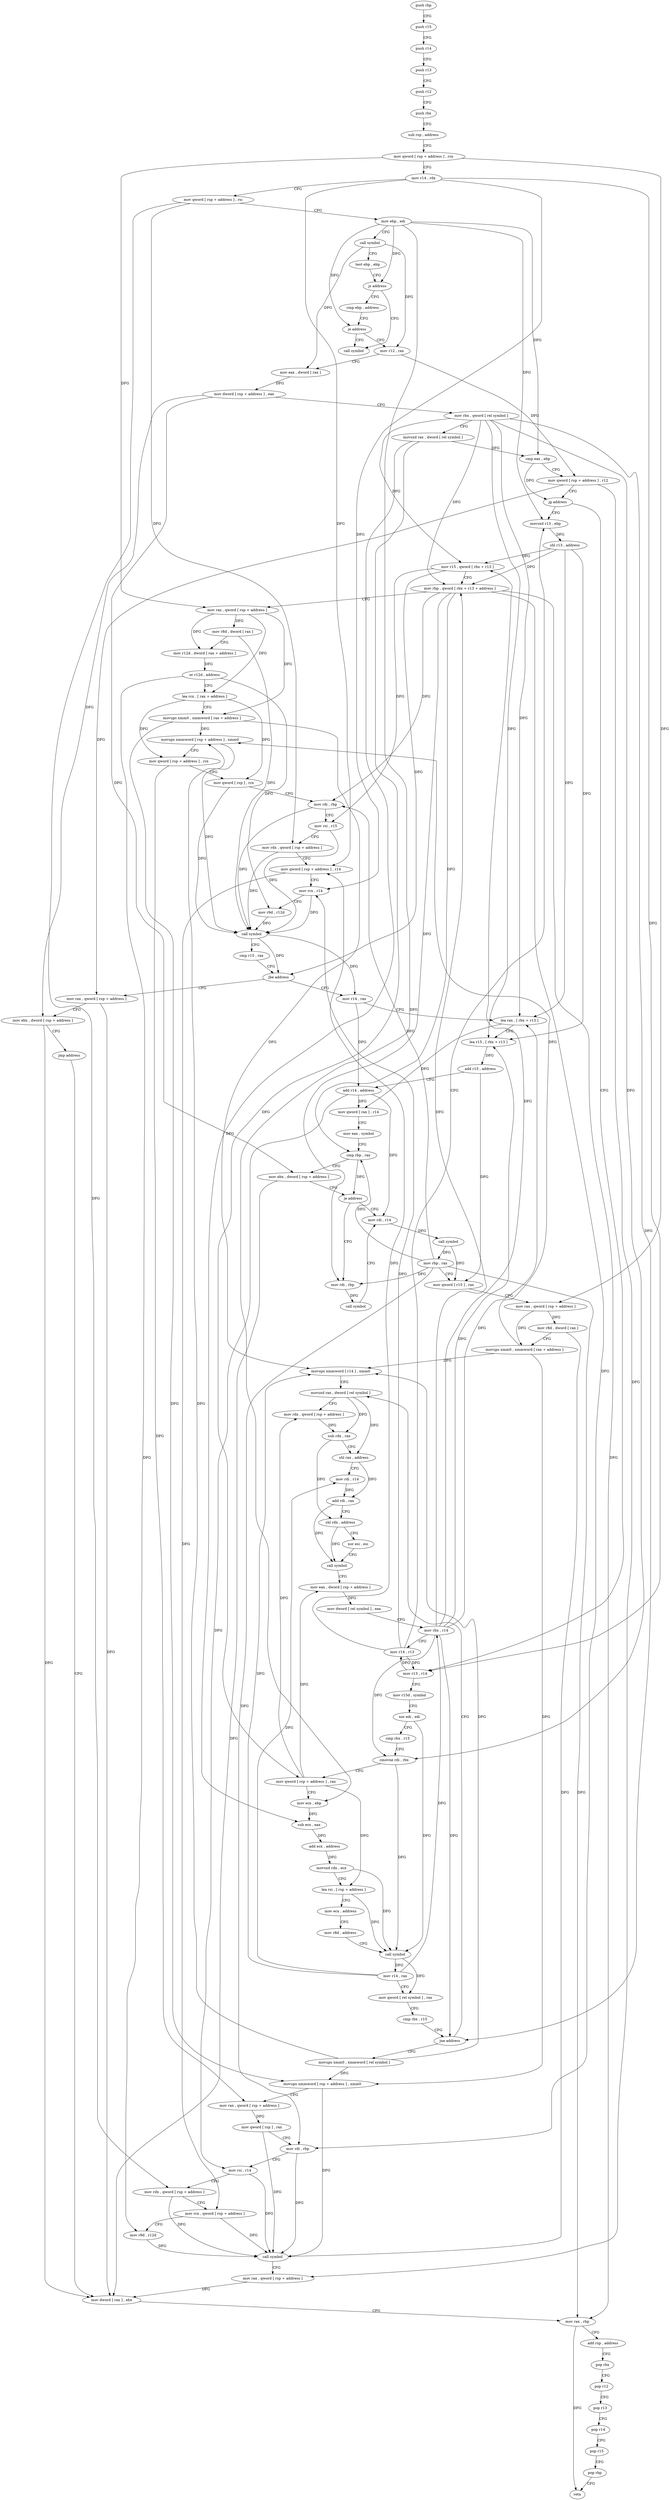 digraph "func" {
"4210432" [label = "push rbp" ]
"4210433" [label = "push r15" ]
"4210435" [label = "push r14" ]
"4210437" [label = "push r13" ]
"4210439" [label = "push r12" ]
"4210441" [label = "push rbx" ]
"4210442" [label = "sub rsp , address" ]
"4210446" [label = "mov qword [ rsp + address ] , rcx" ]
"4210451" [label = "mov r14 , rdx" ]
"4210454" [label = "mov qword [ rsp + address ] , rsi" ]
"4210459" [label = "mov ebp , edi" ]
"4210461" [label = "call symbol" ]
"4210466" [label = "test ebp , ebp" ]
"4210468" [label = "js address" ]
"4210884" [label = "call symbol" ]
"4210474" [label = "cmp ebp , address" ]
"4210480" [label = "je address" ]
"4210486" [label = "mov r12 , rax" ]
"4210489" [label = "mov eax , dword [ rax ]" ]
"4210491" [label = "mov dword [ rsp + address ] , eax" ]
"4210495" [label = "mov rbx , qword [ rel symbol ]" ]
"4210502" [label = "movsxd rax , dword [ rel symbol ]" ]
"4210509" [label = "cmp eax , ebp" ]
"4210511" [label = "mov qword [ rsp + address ] , r12" ]
"4210516" [label = "jg address" ]
"4210654" [label = "movsxd r13 , ebp" ]
"4210522" [label = "mov r13 , r14" ]
"4210657" [label = "shl r13 , address" ]
"4210661" [label = "mov r15 , qword [ rbx + r13 ]" ]
"4210665" [label = "mov rbp , qword [ rbx + r13 + address ]" ]
"4210670" [label = "mov rax , qword [ rsp + address ]" ]
"4210675" [label = "mov r8d , dword [ rax ]" ]
"4210678" [label = "mov r12d , dword [ rax + address ]" ]
"4210682" [label = "or r12d , address" ]
"4210686" [label = "lea rcx , [ rax + address ]" ]
"4210690" [label = "movups xmm0 , xmmword [ rax + address ]" ]
"4210694" [label = "movups xmmword [ rsp + address ] , xmm0" ]
"4210699" [label = "mov qword [ rsp + address ] , rcx" ]
"4210704" [label = "mov qword [ rsp ] , rcx" ]
"4210708" [label = "mov rdi , rbp" ]
"4210711" [label = "mov rsi , r15" ]
"4210714" [label = "mov rdx , qword [ rsp + address ]" ]
"4210719" [label = "mov qword [ rsp + address ] , r14" ]
"4210724" [label = "mov rcx , r14" ]
"4210727" [label = "mov r9d , r12d" ]
"4210730" [label = "call symbol" ]
"4210735" [label = "cmp r15 , rax" ]
"4210738" [label = "jbe address" ]
"4210751" [label = "mov r14 , rax" ]
"4210740" [label = "mov rax , qword [ rsp + address ]" ]
"4210525" [label = "mov r15d , symbol" ]
"4210531" [label = "xor edi , edi" ]
"4210533" [label = "cmp rbx , r15" ]
"4210536" [label = "cmovne rdi , rbx" ]
"4210540" [label = "mov qword [ rsp + address ] , rax" ]
"4210545" [label = "mov ecx , ebp" ]
"4210547" [label = "sub ecx , eax" ]
"4210549" [label = "add ecx , address" ]
"4210552" [label = "movsxd rdx , ecx" ]
"4210555" [label = "lea rsi , [ rsp + address ]" ]
"4210560" [label = "mov ecx , address" ]
"4210565" [label = "mov r8d , address" ]
"4210571" [label = "call symbol" ]
"4210576" [label = "mov r14 , rax" ]
"4210579" [label = "mov qword [ rel symbol ] , rax" ]
"4210586" [label = "cmp rbx , r15" ]
"4210589" [label = "jne address" ]
"4210602" [label = "movsxd rax , dword [ rel symbol ]" ]
"4210591" [label = "movups xmm0 , xmmword [ rel symbol ]" ]
"4210754" [label = "lea rax , [ rbx + r13 ]" ]
"4210758" [label = "lea r15 , [ rbx + r13 ]" ]
"4210762" [label = "add r15 , address" ]
"4210766" [label = "add r14 , address" ]
"4210770" [label = "mov qword [ rax ] , r14" ]
"4210773" [label = "mov eax , symbol" ]
"4210778" [label = "cmp rbp , rax" ]
"4210781" [label = "mov ebx , dword [ rsp + address ]" ]
"4210785" [label = "je address" ]
"4210795" [label = "mov rdi , r14" ]
"4210787" [label = "mov rdi , rbp" ]
"4210745" [label = "mov ebx , dword [ rsp + address ]" ]
"4210749" [label = "jmp address" ]
"4210864" [label = "mov dword [ rax ] , ebx" ]
"4210609" [label = "mov rdx , qword [ rsp + address ]" ]
"4210614" [label = "sub rdx , rax" ]
"4210617" [label = "shl rax , address" ]
"4210621" [label = "mov rdi , r14" ]
"4210624" [label = "add rdi , rax" ]
"4210627" [label = "shl rdx , address" ]
"4210631" [label = "xor esi , esi" ]
"4210633" [label = "call symbol" ]
"4210638" [label = "mov eax , dword [ rsp + address ]" ]
"4210642" [label = "mov dword [ rel symbol ] , eax" ]
"4210648" [label = "mov rbx , r14" ]
"4210651" [label = "mov r14 , r13" ]
"4210598" [label = "movups xmmword [ r14 ] , xmm0" ]
"4210798" [label = "call symbol" ]
"4210803" [label = "mov rbp , rax" ]
"4210806" [label = "mov qword [ r15 ] , rax" ]
"4210809" [label = "mov rax , qword [ rsp + address ]" ]
"4210814" [label = "mov r8d , dword [ rax ]" ]
"4210817" [label = "movups xmm0 , xmmword [ rax + address ]" ]
"4210821" [label = "movups xmmword [ rsp + address ] , xmm0" ]
"4210826" [label = "mov rax , qword [ rsp + address ]" ]
"4210831" [label = "mov qword [ rsp ] , rax" ]
"4210835" [label = "mov rdi , rbp" ]
"4210838" [label = "mov rsi , r14" ]
"4210841" [label = "mov rdx , qword [ rsp + address ]" ]
"4210846" [label = "mov rcx , qword [ rsp + address ]" ]
"4210851" [label = "mov r9d , r12d" ]
"4210854" [label = "call symbol" ]
"4210859" [label = "mov rax , qword [ rsp + address ]" ]
"4210790" [label = "call symbol" ]
"4210866" [label = "mov rax , rbp" ]
"4210869" [label = "add rsp , address" ]
"4210873" [label = "pop rbx" ]
"4210874" [label = "pop r12" ]
"4210876" [label = "pop r13" ]
"4210878" [label = "pop r14" ]
"4210880" [label = "pop r15" ]
"4210882" [label = "pop rbp" ]
"4210883" [label = "retn" ]
"4210432" -> "4210433" [ label = "CFG" ]
"4210433" -> "4210435" [ label = "CFG" ]
"4210435" -> "4210437" [ label = "CFG" ]
"4210437" -> "4210439" [ label = "CFG" ]
"4210439" -> "4210441" [ label = "CFG" ]
"4210441" -> "4210442" [ label = "CFG" ]
"4210442" -> "4210446" [ label = "CFG" ]
"4210446" -> "4210451" [ label = "CFG" ]
"4210446" -> "4210670" [ label = "DFG" ]
"4210446" -> "4210809" [ label = "DFG" ]
"4210451" -> "4210454" [ label = "CFG" ]
"4210451" -> "4210719" [ label = "DFG" ]
"4210451" -> "4210724" [ label = "DFG" ]
"4210451" -> "4210522" [ label = "DFG" ]
"4210454" -> "4210459" [ label = "CFG" ]
"4210454" -> "4210714" [ label = "DFG" ]
"4210454" -> "4210841" [ label = "DFG" ]
"4210459" -> "4210461" [ label = "CFG" ]
"4210459" -> "4210468" [ label = "DFG" ]
"4210459" -> "4210480" [ label = "DFG" ]
"4210459" -> "4210509" [ label = "DFG" ]
"4210459" -> "4210654" [ label = "DFG" ]
"4210459" -> "4210545" [ label = "DFG" ]
"4210461" -> "4210466" [ label = "CFG" ]
"4210461" -> "4210486" [ label = "DFG" ]
"4210461" -> "4210489" [ label = "DFG" ]
"4210466" -> "4210468" [ label = "CFG" ]
"4210468" -> "4210884" [ label = "CFG" ]
"4210468" -> "4210474" [ label = "CFG" ]
"4210474" -> "4210480" [ label = "CFG" ]
"4210480" -> "4210884" [ label = "CFG" ]
"4210480" -> "4210486" [ label = "CFG" ]
"4210486" -> "4210489" [ label = "CFG" ]
"4210486" -> "4210511" [ label = "DFG" ]
"4210489" -> "4210491" [ label = "DFG" ]
"4210491" -> "4210495" [ label = "CFG" ]
"4210491" -> "4210781" [ label = "DFG" ]
"4210491" -> "4210745" [ label = "DFG" ]
"4210495" -> "4210502" [ label = "CFG" ]
"4210495" -> "4210661" [ label = "DFG" ]
"4210495" -> "4210665" [ label = "DFG" ]
"4210495" -> "4210536" [ label = "DFG" ]
"4210495" -> "4210754" [ label = "DFG" ]
"4210495" -> "4210758" [ label = "DFG" ]
"4210495" -> "4210589" [ label = "DFG" ]
"4210502" -> "4210509" [ label = "DFG" ]
"4210502" -> "4210540" [ label = "DFG" ]
"4210502" -> "4210547" [ label = "DFG" ]
"4210509" -> "4210511" [ label = "CFG" ]
"4210509" -> "4210516" [ label = "DFG" ]
"4210511" -> "4210516" [ label = "CFG" ]
"4210511" -> "4210740" [ label = "DFG" ]
"4210511" -> "4210859" [ label = "DFG" ]
"4210516" -> "4210654" [ label = "CFG" ]
"4210516" -> "4210522" [ label = "CFG" ]
"4210654" -> "4210657" [ label = "DFG" ]
"4210522" -> "4210525" [ label = "CFG" ]
"4210522" -> "4210651" [ label = "DFG" ]
"4210657" -> "4210661" [ label = "DFG" ]
"4210657" -> "4210665" [ label = "DFG" ]
"4210657" -> "4210754" [ label = "DFG" ]
"4210657" -> "4210758" [ label = "DFG" ]
"4210661" -> "4210665" [ label = "CFG" ]
"4210661" -> "4210711" [ label = "DFG" ]
"4210661" -> "4210738" [ label = "DFG" ]
"4210665" -> "4210670" [ label = "CFG" ]
"4210665" -> "4210708" [ label = "DFG" ]
"4210665" -> "4210778" [ label = "DFG" ]
"4210665" -> "4210835" [ label = "DFG" ]
"4210665" -> "4210787" [ label = "DFG" ]
"4210665" -> "4210866" [ label = "DFG" ]
"4210670" -> "4210675" [ label = "DFG" ]
"4210670" -> "4210678" [ label = "DFG" ]
"4210670" -> "4210686" [ label = "DFG" ]
"4210670" -> "4210690" [ label = "DFG" ]
"4210675" -> "4210678" [ label = "CFG" ]
"4210675" -> "4210730" [ label = "DFG" ]
"4210678" -> "4210682" [ label = "DFG" ]
"4210682" -> "4210686" [ label = "CFG" ]
"4210682" -> "4210727" [ label = "DFG" ]
"4210682" -> "4210851" [ label = "DFG" ]
"4210686" -> "4210690" [ label = "CFG" ]
"4210686" -> "4210699" [ label = "DFG" ]
"4210686" -> "4210704" [ label = "DFG" ]
"4210690" -> "4210694" [ label = "DFG" ]
"4210690" -> "4210821" [ label = "DFG" ]
"4210690" -> "4210598" [ label = "DFG" ]
"4210694" -> "4210699" [ label = "CFG" ]
"4210694" -> "4210730" [ label = "DFG" ]
"4210699" -> "4210704" [ label = "CFG" ]
"4210699" -> "4210826" [ label = "DFG" ]
"4210704" -> "4210708" [ label = "CFG" ]
"4210704" -> "4210730" [ label = "DFG" ]
"4210708" -> "4210711" [ label = "CFG" ]
"4210708" -> "4210730" [ label = "DFG" ]
"4210711" -> "4210714" [ label = "CFG" ]
"4210711" -> "4210730" [ label = "DFG" ]
"4210714" -> "4210719" [ label = "CFG" ]
"4210714" -> "4210730" [ label = "DFG" ]
"4210719" -> "4210724" [ label = "CFG" ]
"4210719" -> "4210846" [ label = "DFG" ]
"4210724" -> "4210727" [ label = "CFG" ]
"4210724" -> "4210730" [ label = "DFG" ]
"4210727" -> "4210730" [ label = "DFG" ]
"4210730" -> "4210735" [ label = "CFG" ]
"4210730" -> "4210738" [ label = "DFG" ]
"4210730" -> "4210751" [ label = "DFG" ]
"4210735" -> "4210738" [ label = "CFG" ]
"4210738" -> "4210751" [ label = "CFG" ]
"4210738" -> "4210740" [ label = "CFG" ]
"4210751" -> "4210754" [ label = "CFG" ]
"4210751" -> "4210766" [ label = "DFG" ]
"4210740" -> "4210745" [ label = "CFG" ]
"4210740" -> "4210864" [ label = "DFG" ]
"4210525" -> "4210531" [ label = "CFG" ]
"4210531" -> "4210533" [ label = "CFG" ]
"4210531" -> "4210571" [ label = "DFG" ]
"4210533" -> "4210536" [ label = "CFG" ]
"4210536" -> "4210540" [ label = "CFG" ]
"4210536" -> "4210571" [ label = "DFG" ]
"4210540" -> "4210545" [ label = "CFG" ]
"4210540" -> "4210609" [ label = "DFG" ]
"4210540" -> "4210638" [ label = "DFG" ]
"4210540" -> "4210555" [ label = "DFG" ]
"4210545" -> "4210547" [ label = "DFG" ]
"4210547" -> "4210549" [ label = "DFG" ]
"4210549" -> "4210552" [ label = "DFG" ]
"4210552" -> "4210555" [ label = "CFG" ]
"4210552" -> "4210571" [ label = "DFG" ]
"4210555" -> "4210560" [ label = "CFG" ]
"4210555" -> "4210571" [ label = "DFG" ]
"4210560" -> "4210565" [ label = "CFG" ]
"4210565" -> "4210571" [ label = "CFG" ]
"4210571" -> "4210576" [ label = "DFG" ]
"4210571" -> "4210579" [ label = "DFG" ]
"4210576" -> "4210579" [ label = "CFG" ]
"4210576" -> "4210621" [ label = "DFG" ]
"4210576" -> "4210648" [ label = "DFG" ]
"4210576" -> "4210598" [ label = "DFG" ]
"4210579" -> "4210586" [ label = "CFG" ]
"4210586" -> "4210589" [ label = "CFG" ]
"4210589" -> "4210602" [ label = "CFG" ]
"4210589" -> "4210591" [ label = "CFG" ]
"4210602" -> "4210609" [ label = "CFG" ]
"4210602" -> "4210614" [ label = "DFG" ]
"4210602" -> "4210617" [ label = "DFG" ]
"4210591" -> "4210598" [ label = "DFG" ]
"4210591" -> "4210694" [ label = "DFG" ]
"4210591" -> "4210821" [ label = "DFG" ]
"4210754" -> "4210758" [ label = "CFG" ]
"4210754" -> "4210770" [ label = "DFG" ]
"4210758" -> "4210762" [ label = "DFG" ]
"4210762" -> "4210766" [ label = "CFG" ]
"4210762" -> "4210806" [ label = "DFG" ]
"4210766" -> "4210770" [ label = "DFG" ]
"4210766" -> "4210795" [ label = "DFG" ]
"4210766" -> "4210838" [ label = "DFG" ]
"4210770" -> "4210773" [ label = "CFG" ]
"4210773" -> "4210778" [ label = "CFG" ]
"4210778" -> "4210781" [ label = "CFG" ]
"4210778" -> "4210785" [ label = "DFG" ]
"4210781" -> "4210785" [ label = "CFG" ]
"4210781" -> "4210864" [ label = "DFG" ]
"4210785" -> "4210795" [ label = "CFG" ]
"4210785" -> "4210787" [ label = "CFG" ]
"4210795" -> "4210798" [ label = "DFG" ]
"4210787" -> "4210790" [ label = "DFG" ]
"4210745" -> "4210749" [ label = "CFG" ]
"4210745" -> "4210864" [ label = "DFG" ]
"4210749" -> "4210864" [ label = "CFG" ]
"4210864" -> "4210866" [ label = "CFG" ]
"4210609" -> "4210614" [ label = "DFG" ]
"4210614" -> "4210617" [ label = "CFG" ]
"4210614" -> "4210627" [ label = "DFG" ]
"4210617" -> "4210621" [ label = "CFG" ]
"4210617" -> "4210624" [ label = "DFG" ]
"4210621" -> "4210624" [ label = "DFG" ]
"4210624" -> "4210627" [ label = "CFG" ]
"4210624" -> "4210633" [ label = "DFG" ]
"4210627" -> "4210631" [ label = "CFG" ]
"4210627" -> "4210633" [ label = "DFG" ]
"4210631" -> "4210633" [ label = "CFG" ]
"4210633" -> "4210638" [ label = "CFG" ]
"4210638" -> "4210642" [ label = "DFG" ]
"4210642" -> "4210648" [ label = "CFG" ]
"4210648" -> "4210651" [ label = "CFG" ]
"4210648" -> "4210536" [ label = "DFG" ]
"4210648" -> "4210589" [ label = "DFG" ]
"4210648" -> "4210661" [ label = "DFG" ]
"4210648" -> "4210665" [ label = "DFG" ]
"4210648" -> "4210754" [ label = "DFG" ]
"4210648" -> "4210758" [ label = "DFG" ]
"4210651" -> "4210654" [ label = "CFG" ]
"4210651" -> "4210719" [ label = "DFG" ]
"4210651" -> "4210724" [ label = "DFG" ]
"4210651" -> "4210522" [ label = "DFG" ]
"4210598" -> "4210602" [ label = "CFG" ]
"4210798" -> "4210803" [ label = "DFG" ]
"4210798" -> "4210806" [ label = "DFG" ]
"4210803" -> "4210806" [ label = "CFG" ]
"4210803" -> "4210708" [ label = "DFG" ]
"4210803" -> "4210778" [ label = "DFG" ]
"4210803" -> "4210835" [ label = "DFG" ]
"4210803" -> "4210787" [ label = "DFG" ]
"4210803" -> "4210866" [ label = "DFG" ]
"4210806" -> "4210809" [ label = "CFG" ]
"4210809" -> "4210814" [ label = "DFG" ]
"4210809" -> "4210817" [ label = "DFG" ]
"4210814" -> "4210817" [ label = "CFG" ]
"4210814" -> "4210854" [ label = "DFG" ]
"4210817" -> "4210821" [ label = "DFG" ]
"4210817" -> "4210694" [ label = "DFG" ]
"4210817" -> "4210598" [ label = "DFG" ]
"4210821" -> "4210826" [ label = "CFG" ]
"4210821" -> "4210854" [ label = "DFG" ]
"4210826" -> "4210831" [ label = "DFG" ]
"4210831" -> "4210835" [ label = "CFG" ]
"4210831" -> "4210854" [ label = "DFG" ]
"4210835" -> "4210838" [ label = "CFG" ]
"4210835" -> "4210854" [ label = "DFG" ]
"4210838" -> "4210841" [ label = "CFG" ]
"4210838" -> "4210854" [ label = "DFG" ]
"4210841" -> "4210846" [ label = "CFG" ]
"4210841" -> "4210854" [ label = "DFG" ]
"4210846" -> "4210851" [ label = "CFG" ]
"4210846" -> "4210854" [ label = "DFG" ]
"4210851" -> "4210854" [ label = "DFG" ]
"4210854" -> "4210859" [ label = "CFG" ]
"4210859" -> "4210864" [ label = "DFG" ]
"4210790" -> "4210795" [ label = "CFG" ]
"4210866" -> "4210869" [ label = "CFG" ]
"4210866" -> "4210883" [ label = "DFG" ]
"4210869" -> "4210873" [ label = "CFG" ]
"4210873" -> "4210874" [ label = "CFG" ]
"4210874" -> "4210876" [ label = "CFG" ]
"4210876" -> "4210878" [ label = "CFG" ]
"4210878" -> "4210880" [ label = "CFG" ]
"4210880" -> "4210882" [ label = "CFG" ]
"4210882" -> "4210883" [ label = "CFG" ]
}
